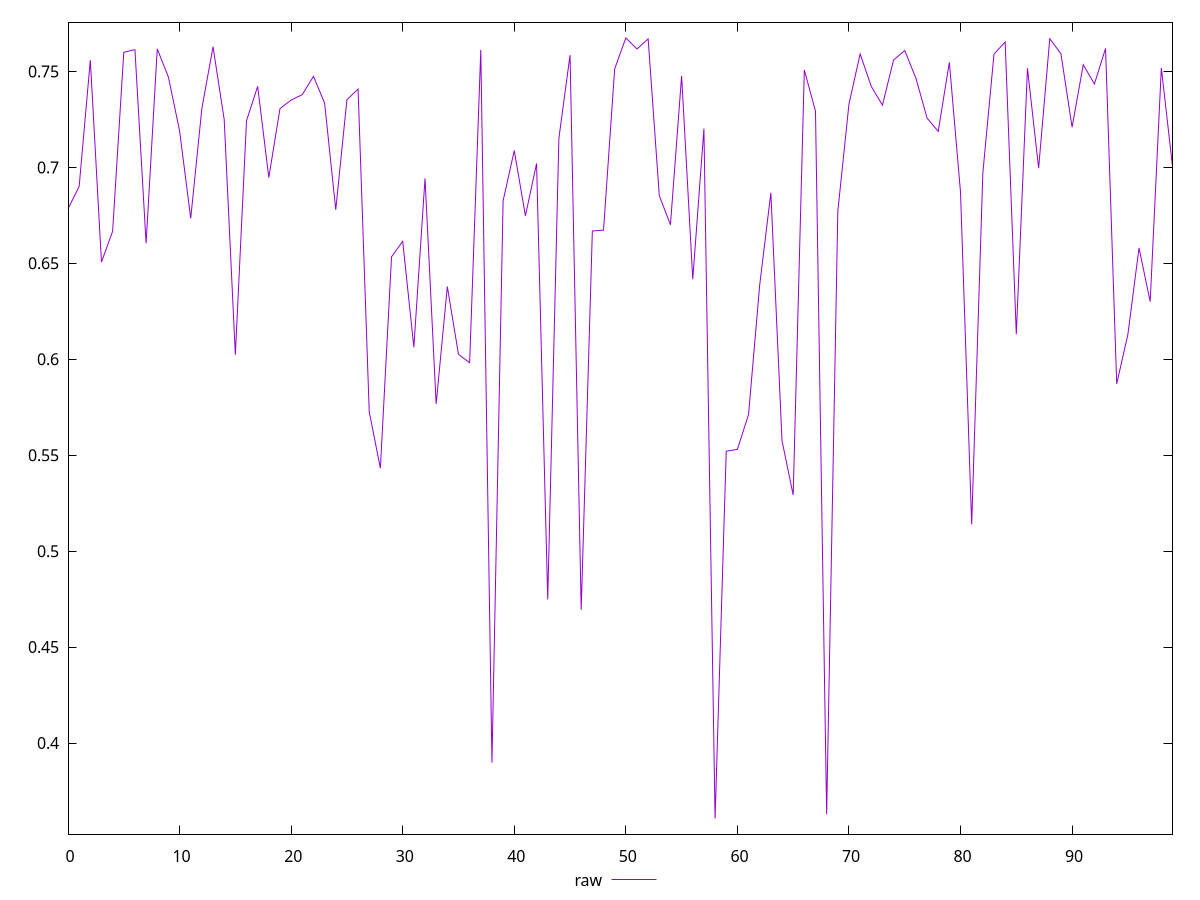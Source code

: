 reset

$raw <<EOF
0 0.6783695386044218
1 0.6900843514813204
2 0.755870667573111
3 0.6506558213388673
4 0.6666878769064196
5 0.7599894394044462
6 0.7613691254551488
7 0.6604739685921045
8 0.7617578097537958
9 0.7470656285652876
10 0.7191002693142546
11 0.6734654196380512
12 0.7307946765973695
13 0.7628627544397465
14 0.7248849787395072
15 0.6023636158367782
16 0.7242957849026456
17 0.7422314161261326
18 0.6947296467998966
19 0.7306218587070527
20 0.7351107774084038
21 0.7379279848093665
22 0.7474143453797353
23 0.7335519978156971
24 0.6779304215914533
25 0.7352640191794749
26 0.7408264033708655
27 0.5726579313668669
28 0.5432204391102652
29 0.653415273631563
30 0.6614905819303505
31 0.6062596318091668
32 0.6942860345804835
33 0.576730181015155
34 0.6378764513836882
35 0.6025774228627507
36 0.5981791515756807
37 0.7612274155778727
38 0.38978541831524155
39 0.6826001017977759
40 0.7087709820131165
41 0.67477018158317
42 0.7020495234150356
43 0.4748464943982084
44 0.7151826046363925
45 0.7584924298202896
46 0.4695184868699364
47 0.6668456744185337
48 0.6673044648983304
49 0.7512986338218985
50 0.7674795466585453
51 0.7617282610781411
52 0.7669598686721103
53 0.6852648486142279
54 0.670095819793096
55 0.7476785701268713
56 0.6417348669039954
57 0.720199976529793
58 0.36066792536539355
59 0.5520864965262635
60 0.5530409270320419
61 0.5712086072700892
62 0.6387687347349763
63 0.686756080708784
64 0.5575687338843727
65 0.529263401998862
66 0.7507264321661465
67 0.7293137081197046
68 0.3629037419664879
69 0.6769987239906589
70 0.7329873153708365
71 0.7591184632946986
72 0.7422058113900093
73 0.7324229477737891
74 0.7559882190184766
75 0.7609077143259749
76 0.7465099320392212
77 0.7257267410535999
78 0.7187705846680573
79 0.754736843639461
80 0.6869749073599202
81 0.5139388660938028
82 0.6969741762341188
83 0.7590413233968235
84 0.7653821217451581
85 0.6130328612134754
86 0.7516691993600922
87 0.699596774207992
88 0.7670478429234179
89 0.7592613595074353
90 0.7209484317376955
91 0.7534991584220507
92 0.7434772076101619
93 0.7620040275401823
94 0.5871934960180192
95 0.6129174693890022
96 0.6580365306484036
97 0.6300606868414625
98 0.7518445308640952
99 0.7005017556486557
EOF

set key outside below
set xrange [0:99]
set yrange [0.3525316929395305:0.7756157790844084]
set trange [0.3525316929395305:0.7756157790844084]
set terminal svg size 640, 500 enhanced background rgb 'white'
set output "report_00013_2021-02-09T12-04-24.940Z/meta/pScore/samples/pages+cached+noadtech+nomedia+nocss/raw/values.svg"

plot $raw title "raw" with line

reset
